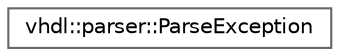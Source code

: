 digraph "Graphical Class Hierarchy"
{
 // INTERACTIVE_SVG=YES
 // LATEX_PDF_SIZE
  bgcolor="transparent";
  edge [fontname=Helvetica,fontsize=10,labelfontname=Helvetica,labelfontsize=10];
  node [fontname=Helvetica,fontsize=10,shape=box,height=0.2,width=0.4];
  rankdir="LR";
  Node0 [label="vhdl::parser::ParseException",height=0.2,width=0.4,color="grey40", fillcolor="white", style="filled",URL="$d2/d2b/classvhdl_1_1parser_1_1_parse_exception.html",tooltip="This exception is thrown when parse errors are encountered."];
}
